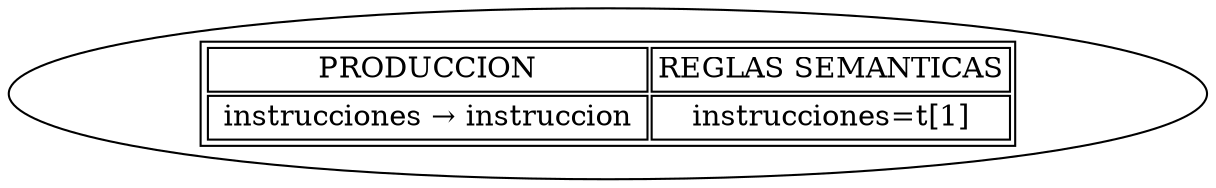 digraph g {
	table [label=<<TABLE><TR><TD>PRODUCCION</TD><TD>REGLAS SEMANTICAS</TD></TR>
 <TR><TD> instrucciones → instruccion </TD><TD> instrucciones=t[1] </TD></TR></TABLE>>]
}
